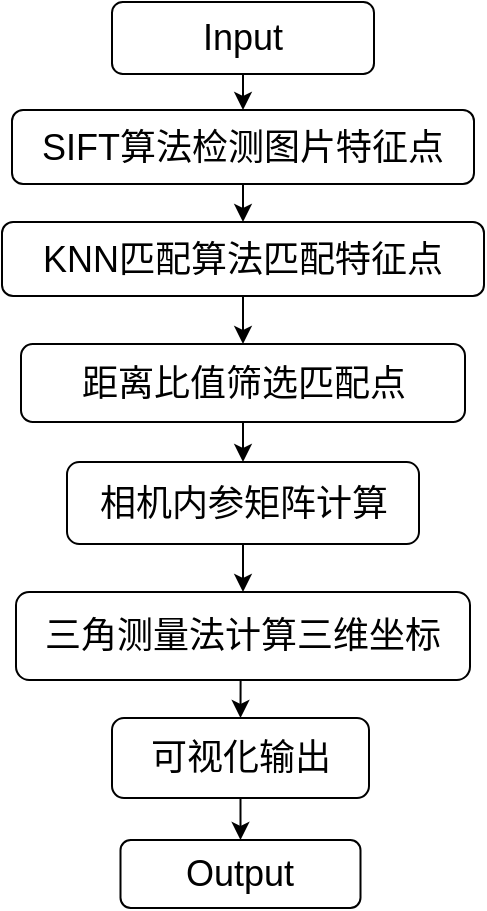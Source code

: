 <mxfile version="21.3.7" type="device">
  <diagram name="第 1 页" id="rQF1hnvIWxbzFskU29Pu">
    <mxGraphModel dx="1036" dy="606" grid="0" gridSize="10" guides="1" tooltips="1" connect="1" arrows="1" fold="1" page="1" pageScale="1" pageWidth="827" pageHeight="1169" math="0" shadow="0">
      <root>
        <mxCell id="0" />
        <mxCell id="1" parent="0" />
        <mxCell id="9pk178Tueio6Hrj2rrHB-7" style="edgeStyle=orthogonalEdgeStyle;rounded=0;orthogonalLoop=1;jettySize=auto;html=1;exitX=0.5;exitY=1;exitDx=0;exitDy=0;entryX=0.5;entryY=0;entryDx=0;entryDy=0;" edge="1" parent="1" source="9pk178Tueio6Hrj2rrHB-1" target="9pk178Tueio6Hrj2rrHB-2">
          <mxGeometry relative="1" as="geometry" />
        </mxCell>
        <mxCell id="9pk178Tueio6Hrj2rrHB-1" value="&lt;font style=&quot;font-size: 18px;&quot;&gt;SIFT算法检测图片特征点&lt;/font&gt;" style="rounded=1;whiteSpace=wrap;html=1;" vertex="1" parent="1">
          <mxGeometry x="261" y="86" width="231" height="37" as="geometry" />
        </mxCell>
        <mxCell id="9pk178Tueio6Hrj2rrHB-8" style="edgeStyle=orthogonalEdgeStyle;rounded=0;orthogonalLoop=1;jettySize=auto;html=1;exitX=0.5;exitY=1;exitDx=0;exitDy=0;entryX=0.5;entryY=0;entryDx=0;entryDy=0;" edge="1" parent="1" source="9pk178Tueio6Hrj2rrHB-2" target="9pk178Tueio6Hrj2rrHB-3">
          <mxGeometry relative="1" as="geometry" />
        </mxCell>
        <mxCell id="9pk178Tueio6Hrj2rrHB-2" value="&lt;font style=&quot;font-size: 18px;&quot;&gt;KNN匹配算法匹配特征点&lt;/font&gt;" style="rounded=1;whiteSpace=wrap;html=1;" vertex="1" parent="1">
          <mxGeometry x="256" y="142" width="241" height="37" as="geometry" />
        </mxCell>
        <mxCell id="9pk178Tueio6Hrj2rrHB-9" style="edgeStyle=orthogonalEdgeStyle;rounded=0;orthogonalLoop=1;jettySize=auto;html=1;exitX=0.5;exitY=1;exitDx=0;exitDy=0;entryX=0.5;entryY=0;entryDx=0;entryDy=0;" edge="1" parent="1" source="9pk178Tueio6Hrj2rrHB-3" target="9pk178Tueio6Hrj2rrHB-4">
          <mxGeometry relative="1" as="geometry" />
        </mxCell>
        <mxCell id="9pk178Tueio6Hrj2rrHB-3" value="&lt;font style=&quot;font-size: 18px;&quot;&gt;距离比值筛选匹配点&lt;/font&gt;" style="rounded=1;whiteSpace=wrap;html=1;" vertex="1" parent="1">
          <mxGeometry x="265.5" y="203" width="222" height="39" as="geometry" />
        </mxCell>
        <mxCell id="9pk178Tueio6Hrj2rrHB-10" style="edgeStyle=orthogonalEdgeStyle;rounded=0;orthogonalLoop=1;jettySize=auto;html=1;exitX=0.5;exitY=1;exitDx=0;exitDy=0;entryX=0.5;entryY=0;entryDx=0;entryDy=0;" edge="1" parent="1" source="9pk178Tueio6Hrj2rrHB-4" target="9pk178Tueio6Hrj2rrHB-5">
          <mxGeometry relative="1" as="geometry" />
        </mxCell>
        <mxCell id="9pk178Tueio6Hrj2rrHB-4" value="&lt;font style=&quot;font-size: 18px;&quot;&gt;相机内参矩阵计算&lt;/font&gt;" style="rounded=1;whiteSpace=wrap;html=1;" vertex="1" parent="1">
          <mxGeometry x="288.5" y="262" width="176" height="41" as="geometry" />
        </mxCell>
        <mxCell id="9pk178Tueio6Hrj2rrHB-11" style="edgeStyle=orthogonalEdgeStyle;rounded=0;orthogonalLoop=1;jettySize=auto;html=1;exitX=0.5;exitY=1;exitDx=0;exitDy=0;entryX=0.5;entryY=0;entryDx=0;entryDy=0;" edge="1" parent="1" source="9pk178Tueio6Hrj2rrHB-5" target="9pk178Tueio6Hrj2rrHB-6">
          <mxGeometry relative="1" as="geometry" />
        </mxCell>
        <mxCell id="9pk178Tueio6Hrj2rrHB-5" value="&lt;font style=&quot;font-size: 18px;&quot;&gt;三角测量法计算三维坐标&lt;/font&gt;" style="rounded=1;whiteSpace=wrap;html=1;" vertex="1" parent="1">
          <mxGeometry x="263" y="327" width="227" height="44" as="geometry" />
        </mxCell>
        <mxCell id="9pk178Tueio6Hrj2rrHB-15" style="edgeStyle=orthogonalEdgeStyle;rounded=0;orthogonalLoop=1;jettySize=auto;html=1;exitX=0.5;exitY=1;exitDx=0;exitDy=0;entryX=0.5;entryY=0;entryDx=0;entryDy=0;" edge="1" parent="1" source="9pk178Tueio6Hrj2rrHB-6" target="9pk178Tueio6Hrj2rrHB-14">
          <mxGeometry relative="1" as="geometry" />
        </mxCell>
        <mxCell id="9pk178Tueio6Hrj2rrHB-6" value="&lt;font style=&quot;font-size: 18px;&quot;&gt;可视化输出&lt;/font&gt;" style="rounded=1;whiteSpace=wrap;html=1;" vertex="1" parent="1">
          <mxGeometry x="311" y="390" width="128.5" height="40" as="geometry" />
        </mxCell>
        <mxCell id="9pk178Tueio6Hrj2rrHB-13" style="edgeStyle=orthogonalEdgeStyle;rounded=0;orthogonalLoop=1;jettySize=auto;html=1;exitX=0.5;exitY=1;exitDx=0;exitDy=0;entryX=0.5;entryY=0;entryDx=0;entryDy=0;" edge="1" parent="1" source="9pk178Tueio6Hrj2rrHB-12" target="9pk178Tueio6Hrj2rrHB-1">
          <mxGeometry relative="1" as="geometry" />
        </mxCell>
        <mxCell id="9pk178Tueio6Hrj2rrHB-12" value="&lt;font style=&quot;font-size: 18px;&quot;&gt;Input&lt;/font&gt;" style="rounded=1;whiteSpace=wrap;html=1;" vertex="1" parent="1">
          <mxGeometry x="311" y="32" width="131" height="36" as="geometry" />
        </mxCell>
        <mxCell id="9pk178Tueio6Hrj2rrHB-14" value="&lt;font style=&quot;font-size: 18px;&quot;&gt;Output&lt;/font&gt;" style="rounded=1;whiteSpace=wrap;html=1;" vertex="1" parent="1">
          <mxGeometry x="315.25" y="451" width="120" height="34" as="geometry" />
        </mxCell>
      </root>
    </mxGraphModel>
  </diagram>
</mxfile>
